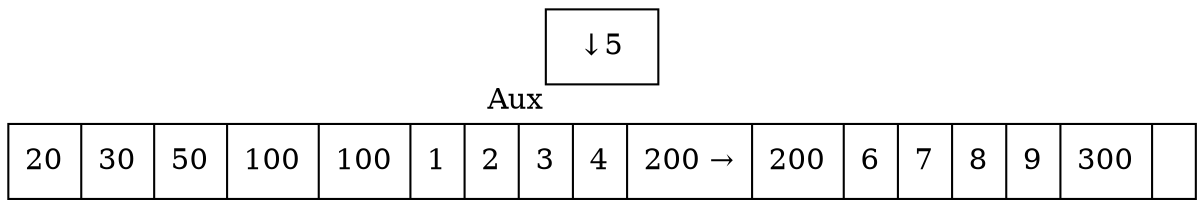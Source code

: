 digraph G{ node [shape = record ];
 rankdir=LR;X[label="{ 20|30|50|100|100|1|2|3|4|200 → |200|6|7|8|9|300|}"]
2[label=" { ↓ 5}"xlabel="Aux"]
}
